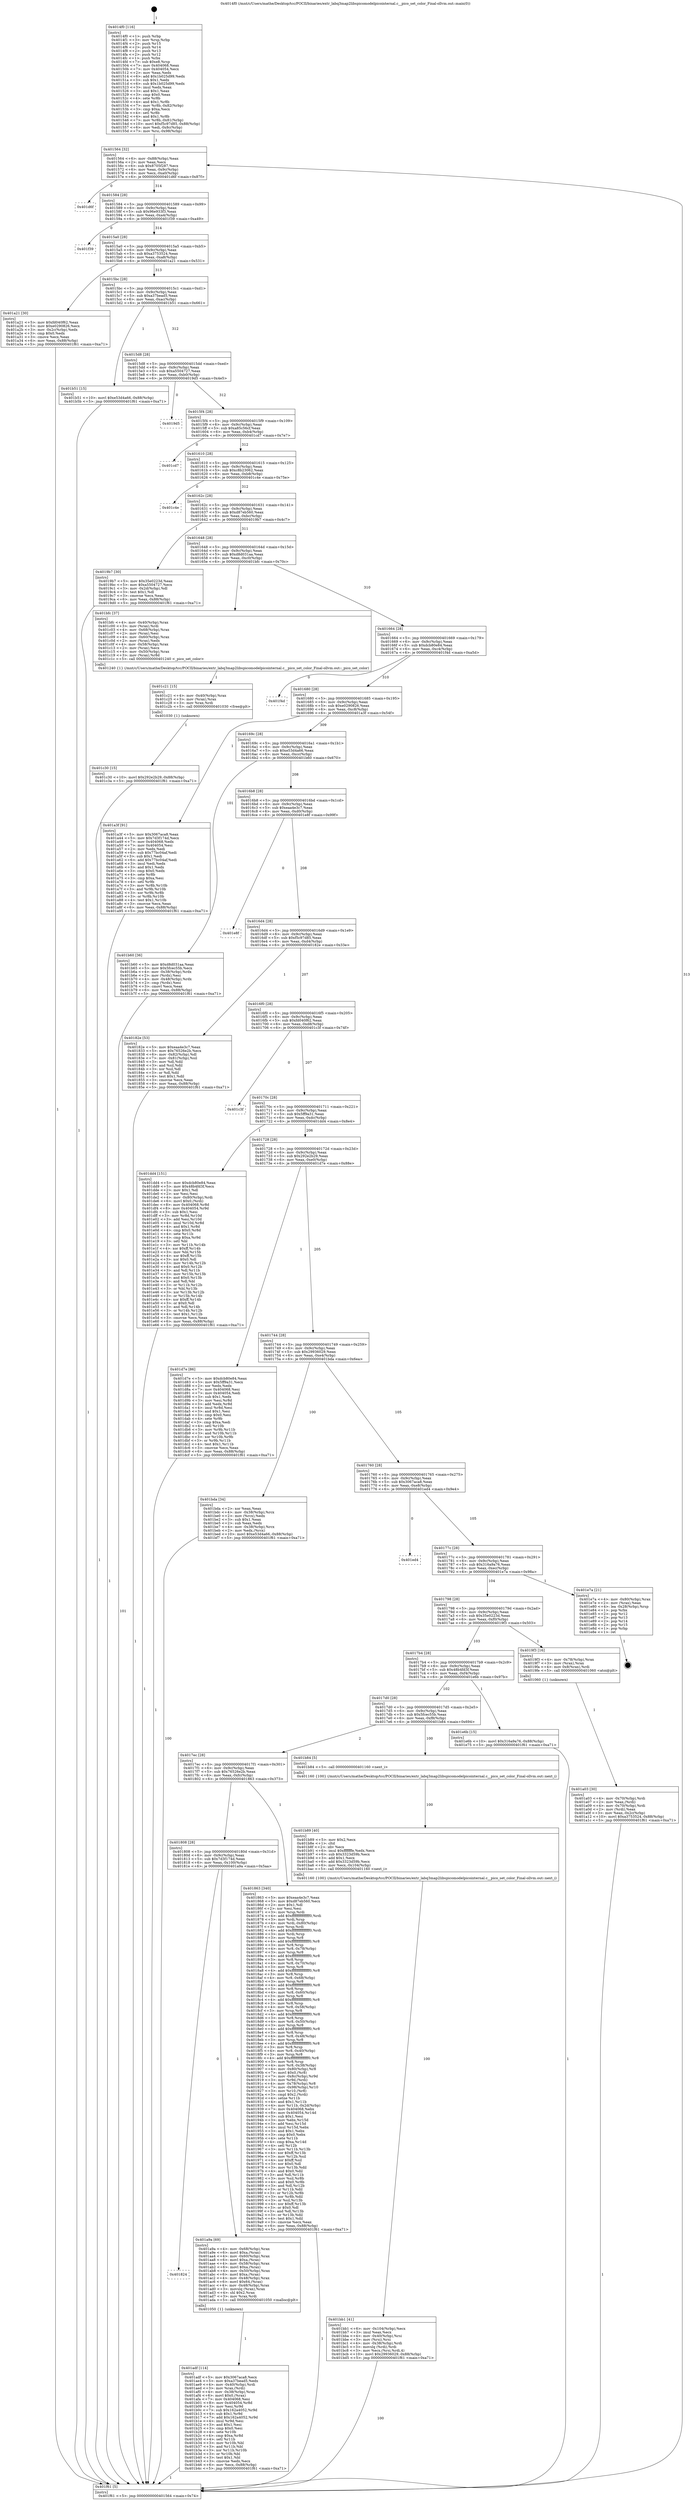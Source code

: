 digraph "0x4014f0" {
  label = "0x4014f0 (/mnt/c/Users/mathe/Desktop/tcc/POCII/binaries/extr_labq3map2libspicomodelpicointernal.c__pico_set_color_Final-ollvm.out::main(0))"
  labelloc = "t"
  node[shape=record]

  Entry [label="",width=0.3,height=0.3,shape=circle,fillcolor=black,style=filled]
  "0x401564" [label="{
     0x401564 [32]\l
     | [instrs]\l
     &nbsp;&nbsp;0x401564 \<+6\>: mov -0x88(%rbp),%eax\l
     &nbsp;&nbsp;0x40156a \<+2\>: mov %eax,%ecx\l
     &nbsp;&nbsp;0x40156c \<+6\>: sub $0x8705f287,%ecx\l
     &nbsp;&nbsp;0x401572 \<+6\>: mov %eax,-0x9c(%rbp)\l
     &nbsp;&nbsp;0x401578 \<+6\>: mov %ecx,-0xa0(%rbp)\l
     &nbsp;&nbsp;0x40157e \<+6\>: je 0000000000401d6f \<main+0x87f\>\l
  }"]
  "0x401d6f" [label="{
     0x401d6f\l
  }", style=dashed]
  "0x401584" [label="{
     0x401584 [28]\l
     | [instrs]\l
     &nbsp;&nbsp;0x401584 \<+5\>: jmp 0000000000401589 \<main+0x99\>\l
     &nbsp;&nbsp;0x401589 \<+6\>: mov -0x9c(%rbp),%eax\l
     &nbsp;&nbsp;0x40158f \<+5\>: sub $0x96e933f3,%eax\l
     &nbsp;&nbsp;0x401594 \<+6\>: mov %eax,-0xa4(%rbp)\l
     &nbsp;&nbsp;0x40159a \<+6\>: je 0000000000401f39 \<main+0xa49\>\l
  }"]
  Exit [label="",width=0.3,height=0.3,shape=circle,fillcolor=black,style=filled,peripheries=2]
  "0x401f39" [label="{
     0x401f39\l
  }", style=dashed]
  "0x4015a0" [label="{
     0x4015a0 [28]\l
     | [instrs]\l
     &nbsp;&nbsp;0x4015a0 \<+5\>: jmp 00000000004015a5 \<main+0xb5\>\l
     &nbsp;&nbsp;0x4015a5 \<+6\>: mov -0x9c(%rbp),%eax\l
     &nbsp;&nbsp;0x4015ab \<+5\>: sub $0xa3753524,%eax\l
     &nbsp;&nbsp;0x4015b0 \<+6\>: mov %eax,-0xa8(%rbp)\l
     &nbsp;&nbsp;0x4015b6 \<+6\>: je 0000000000401a21 \<main+0x531\>\l
  }"]
  "0x401c30" [label="{
     0x401c30 [15]\l
     | [instrs]\l
     &nbsp;&nbsp;0x401c30 \<+10\>: movl $0x292e2b29,-0x88(%rbp)\l
     &nbsp;&nbsp;0x401c3a \<+5\>: jmp 0000000000401f61 \<main+0xa71\>\l
  }"]
  "0x401a21" [label="{
     0x401a21 [30]\l
     | [instrs]\l
     &nbsp;&nbsp;0x401a21 \<+5\>: mov $0xfd040f62,%eax\l
     &nbsp;&nbsp;0x401a26 \<+5\>: mov $0xe0290826,%ecx\l
     &nbsp;&nbsp;0x401a2b \<+3\>: mov -0x2c(%rbp),%edx\l
     &nbsp;&nbsp;0x401a2e \<+3\>: cmp $0x0,%edx\l
     &nbsp;&nbsp;0x401a31 \<+3\>: cmove %ecx,%eax\l
     &nbsp;&nbsp;0x401a34 \<+6\>: mov %eax,-0x88(%rbp)\l
     &nbsp;&nbsp;0x401a3a \<+5\>: jmp 0000000000401f61 \<main+0xa71\>\l
  }"]
  "0x4015bc" [label="{
     0x4015bc [28]\l
     | [instrs]\l
     &nbsp;&nbsp;0x4015bc \<+5\>: jmp 00000000004015c1 \<main+0xd1\>\l
     &nbsp;&nbsp;0x4015c1 \<+6\>: mov -0x9c(%rbp),%eax\l
     &nbsp;&nbsp;0x4015c7 \<+5\>: sub $0xa37bead5,%eax\l
     &nbsp;&nbsp;0x4015cc \<+6\>: mov %eax,-0xac(%rbp)\l
     &nbsp;&nbsp;0x4015d2 \<+6\>: je 0000000000401b51 \<main+0x661\>\l
  }"]
  "0x401c21" [label="{
     0x401c21 [15]\l
     | [instrs]\l
     &nbsp;&nbsp;0x401c21 \<+4\>: mov -0x40(%rbp),%rax\l
     &nbsp;&nbsp;0x401c25 \<+3\>: mov (%rax),%rax\l
     &nbsp;&nbsp;0x401c28 \<+3\>: mov %rax,%rdi\l
     &nbsp;&nbsp;0x401c2b \<+5\>: call 0000000000401030 \<free@plt\>\l
     | [calls]\l
     &nbsp;&nbsp;0x401030 \{1\} (unknown)\l
  }"]
  "0x401b51" [label="{
     0x401b51 [15]\l
     | [instrs]\l
     &nbsp;&nbsp;0x401b51 \<+10\>: movl $0xe53d4a66,-0x88(%rbp)\l
     &nbsp;&nbsp;0x401b5b \<+5\>: jmp 0000000000401f61 \<main+0xa71\>\l
  }"]
  "0x4015d8" [label="{
     0x4015d8 [28]\l
     | [instrs]\l
     &nbsp;&nbsp;0x4015d8 \<+5\>: jmp 00000000004015dd \<main+0xed\>\l
     &nbsp;&nbsp;0x4015dd \<+6\>: mov -0x9c(%rbp),%eax\l
     &nbsp;&nbsp;0x4015e3 \<+5\>: sub $0xa5504727,%eax\l
     &nbsp;&nbsp;0x4015e8 \<+6\>: mov %eax,-0xb0(%rbp)\l
     &nbsp;&nbsp;0x4015ee \<+6\>: je 00000000004019d5 \<main+0x4e5\>\l
  }"]
  "0x401bb1" [label="{
     0x401bb1 [41]\l
     | [instrs]\l
     &nbsp;&nbsp;0x401bb1 \<+6\>: mov -0x104(%rbp),%ecx\l
     &nbsp;&nbsp;0x401bb7 \<+3\>: imul %eax,%ecx\l
     &nbsp;&nbsp;0x401bba \<+4\>: mov -0x40(%rbp),%rsi\l
     &nbsp;&nbsp;0x401bbe \<+3\>: mov (%rsi),%rsi\l
     &nbsp;&nbsp;0x401bc1 \<+4\>: mov -0x38(%rbp),%rdi\l
     &nbsp;&nbsp;0x401bc5 \<+3\>: movslq (%rdi),%rdi\l
     &nbsp;&nbsp;0x401bc8 \<+3\>: mov %ecx,(%rsi,%rdi,4)\l
     &nbsp;&nbsp;0x401bcb \<+10\>: movl $0x29936029,-0x88(%rbp)\l
     &nbsp;&nbsp;0x401bd5 \<+5\>: jmp 0000000000401f61 \<main+0xa71\>\l
  }"]
  "0x4019d5" [label="{
     0x4019d5\l
  }", style=dashed]
  "0x4015f4" [label="{
     0x4015f4 [28]\l
     | [instrs]\l
     &nbsp;&nbsp;0x4015f4 \<+5\>: jmp 00000000004015f9 \<main+0x109\>\l
     &nbsp;&nbsp;0x4015f9 \<+6\>: mov -0x9c(%rbp),%eax\l
     &nbsp;&nbsp;0x4015ff \<+5\>: sub $0xa85c56cf,%eax\l
     &nbsp;&nbsp;0x401604 \<+6\>: mov %eax,-0xb4(%rbp)\l
     &nbsp;&nbsp;0x40160a \<+6\>: je 0000000000401cd7 \<main+0x7e7\>\l
  }"]
  "0x401b89" [label="{
     0x401b89 [40]\l
     | [instrs]\l
     &nbsp;&nbsp;0x401b89 \<+5\>: mov $0x2,%ecx\l
     &nbsp;&nbsp;0x401b8e \<+1\>: cltd\l
     &nbsp;&nbsp;0x401b8f \<+2\>: idiv %ecx\l
     &nbsp;&nbsp;0x401b91 \<+6\>: imul $0xfffffffe,%edx,%ecx\l
     &nbsp;&nbsp;0x401b97 \<+6\>: sub $0x3323d59b,%ecx\l
     &nbsp;&nbsp;0x401b9d \<+3\>: add $0x1,%ecx\l
     &nbsp;&nbsp;0x401ba0 \<+6\>: add $0x3323d59b,%ecx\l
     &nbsp;&nbsp;0x401ba6 \<+6\>: mov %ecx,-0x104(%rbp)\l
     &nbsp;&nbsp;0x401bac \<+5\>: call 0000000000401160 \<next_i\>\l
     | [calls]\l
     &nbsp;&nbsp;0x401160 \{100\} (/mnt/c/Users/mathe/Desktop/tcc/POCII/binaries/extr_labq3map2libspicomodelpicointernal.c__pico_set_color_Final-ollvm.out::next_i)\l
  }"]
  "0x401cd7" [label="{
     0x401cd7\l
  }", style=dashed]
  "0x401610" [label="{
     0x401610 [28]\l
     | [instrs]\l
     &nbsp;&nbsp;0x401610 \<+5\>: jmp 0000000000401615 \<main+0x125\>\l
     &nbsp;&nbsp;0x401615 \<+6\>: mov -0x9c(%rbp),%eax\l
     &nbsp;&nbsp;0x40161b \<+5\>: sub $0xc8b23062,%eax\l
     &nbsp;&nbsp;0x401620 \<+6\>: mov %eax,-0xb8(%rbp)\l
     &nbsp;&nbsp;0x401626 \<+6\>: je 0000000000401c4e \<main+0x75e\>\l
  }"]
  "0x401adf" [label="{
     0x401adf [114]\l
     | [instrs]\l
     &nbsp;&nbsp;0x401adf \<+5\>: mov $0x3067aca8,%ecx\l
     &nbsp;&nbsp;0x401ae4 \<+5\>: mov $0xa37bead5,%edx\l
     &nbsp;&nbsp;0x401ae9 \<+4\>: mov -0x40(%rbp),%rdi\l
     &nbsp;&nbsp;0x401aed \<+3\>: mov %rax,(%rdi)\l
     &nbsp;&nbsp;0x401af0 \<+4\>: mov -0x38(%rbp),%rax\l
     &nbsp;&nbsp;0x401af4 \<+6\>: movl $0x0,(%rax)\l
     &nbsp;&nbsp;0x401afa \<+7\>: mov 0x404068,%esi\l
     &nbsp;&nbsp;0x401b01 \<+8\>: mov 0x404054,%r8d\l
     &nbsp;&nbsp;0x401b09 \<+3\>: mov %esi,%r9d\l
     &nbsp;&nbsp;0x401b0c \<+7\>: sub $0x162a4052,%r9d\l
     &nbsp;&nbsp;0x401b13 \<+4\>: sub $0x1,%r9d\l
     &nbsp;&nbsp;0x401b17 \<+7\>: add $0x162a4052,%r9d\l
     &nbsp;&nbsp;0x401b1e \<+4\>: imul %r9d,%esi\l
     &nbsp;&nbsp;0x401b22 \<+3\>: and $0x1,%esi\l
     &nbsp;&nbsp;0x401b25 \<+3\>: cmp $0x0,%esi\l
     &nbsp;&nbsp;0x401b28 \<+4\>: sete %r10b\l
     &nbsp;&nbsp;0x401b2c \<+4\>: cmp $0xa,%r8d\l
     &nbsp;&nbsp;0x401b30 \<+4\>: setl %r11b\l
     &nbsp;&nbsp;0x401b34 \<+3\>: mov %r10b,%bl\l
     &nbsp;&nbsp;0x401b37 \<+3\>: and %r11b,%bl\l
     &nbsp;&nbsp;0x401b3a \<+3\>: xor %r11b,%r10b\l
     &nbsp;&nbsp;0x401b3d \<+3\>: or %r10b,%bl\l
     &nbsp;&nbsp;0x401b40 \<+3\>: test $0x1,%bl\l
     &nbsp;&nbsp;0x401b43 \<+3\>: cmovne %edx,%ecx\l
     &nbsp;&nbsp;0x401b46 \<+6\>: mov %ecx,-0x88(%rbp)\l
     &nbsp;&nbsp;0x401b4c \<+5\>: jmp 0000000000401f61 \<main+0xa71\>\l
  }"]
  "0x401c4e" [label="{
     0x401c4e\l
  }", style=dashed]
  "0x40162c" [label="{
     0x40162c [28]\l
     | [instrs]\l
     &nbsp;&nbsp;0x40162c \<+5\>: jmp 0000000000401631 \<main+0x141\>\l
     &nbsp;&nbsp;0x401631 \<+6\>: mov -0x9c(%rbp),%eax\l
     &nbsp;&nbsp;0x401637 \<+5\>: sub $0xd87eb560,%eax\l
     &nbsp;&nbsp;0x40163c \<+6\>: mov %eax,-0xbc(%rbp)\l
     &nbsp;&nbsp;0x401642 \<+6\>: je 00000000004019b7 \<main+0x4c7\>\l
  }"]
  "0x401824" [label="{
     0x401824\l
  }", style=dashed]
  "0x4019b7" [label="{
     0x4019b7 [30]\l
     | [instrs]\l
     &nbsp;&nbsp;0x4019b7 \<+5\>: mov $0x35e0223d,%eax\l
     &nbsp;&nbsp;0x4019bc \<+5\>: mov $0xa5504727,%ecx\l
     &nbsp;&nbsp;0x4019c1 \<+3\>: mov -0x2d(%rbp),%dl\l
     &nbsp;&nbsp;0x4019c4 \<+3\>: test $0x1,%dl\l
     &nbsp;&nbsp;0x4019c7 \<+3\>: cmovne %ecx,%eax\l
     &nbsp;&nbsp;0x4019ca \<+6\>: mov %eax,-0x88(%rbp)\l
     &nbsp;&nbsp;0x4019d0 \<+5\>: jmp 0000000000401f61 \<main+0xa71\>\l
  }"]
  "0x401648" [label="{
     0x401648 [28]\l
     | [instrs]\l
     &nbsp;&nbsp;0x401648 \<+5\>: jmp 000000000040164d \<main+0x15d\>\l
     &nbsp;&nbsp;0x40164d \<+6\>: mov -0x9c(%rbp),%eax\l
     &nbsp;&nbsp;0x401653 \<+5\>: sub $0xd8d031aa,%eax\l
     &nbsp;&nbsp;0x401658 \<+6\>: mov %eax,-0xc0(%rbp)\l
     &nbsp;&nbsp;0x40165e \<+6\>: je 0000000000401bfc \<main+0x70c\>\l
  }"]
  "0x401a9a" [label="{
     0x401a9a [69]\l
     | [instrs]\l
     &nbsp;&nbsp;0x401a9a \<+4\>: mov -0x68(%rbp),%rax\l
     &nbsp;&nbsp;0x401a9e \<+6\>: movl $0xa,(%rax)\l
     &nbsp;&nbsp;0x401aa4 \<+4\>: mov -0x60(%rbp),%rax\l
     &nbsp;&nbsp;0x401aa8 \<+6\>: movl $0xa,(%rax)\l
     &nbsp;&nbsp;0x401aae \<+4\>: mov -0x58(%rbp),%rax\l
     &nbsp;&nbsp;0x401ab2 \<+6\>: movl $0xa,(%rax)\l
     &nbsp;&nbsp;0x401ab8 \<+4\>: mov -0x50(%rbp),%rax\l
     &nbsp;&nbsp;0x401abc \<+6\>: movl $0xa,(%rax)\l
     &nbsp;&nbsp;0x401ac2 \<+4\>: mov -0x48(%rbp),%rax\l
     &nbsp;&nbsp;0x401ac6 \<+6\>: movl $0x64,(%rax)\l
     &nbsp;&nbsp;0x401acc \<+4\>: mov -0x48(%rbp),%rax\l
     &nbsp;&nbsp;0x401ad0 \<+3\>: movslq (%rax),%rax\l
     &nbsp;&nbsp;0x401ad3 \<+4\>: shl $0x2,%rax\l
     &nbsp;&nbsp;0x401ad7 \<+3\>: mov %rax,%rdi\l
     &nbsp;&nbsp;0x401ada \<+5\>: call 0000000000401050 \<malloc@plt\>\l
     | [calls]\l
     &nbsp;&nbsp;0x401050 \{1\} (unknown)\l
  }"]
  "0x401bfc" [label="{
     0x401bfc [37]\l
     | [instrs]\l
     &nbsp;&nbsp;0x401bfc \<+4\>: mov -0x40(%rbp),%rax\l
     &nbsp;&nbsp;0x401c00 \<+3\>: mov (%rax),%rdi\l
     &nbsp;&nbsp;0x401c03 \<+4\>: mov -0x68(%rbp),%rax\l
     &nbsp;&nbsp;0x401c07 \<+2\>: mov (%rax),%esi\l
     &nbsp;&nbsp;0x401c09 \<+4\>: mov -0x60(%rbp),%rax\l
     &nbsp;&nbsp;0x401c0d \<+2\>: mov (%rax),%edx\l
     &nbsp;&nbsp;0x401c0f \<+4\>: mov -0x58(%rbp),%rax\l
     &nbsp;&nbsp;0x401c13 \<+2\>: mov (%rax),%ecx\l
     &nbsp;&nbsp;0x401c15 \<+4\>: mov -0x50(%rbp),%rax\l
     &nbsp;&nbsp;0x401c19 \<+3\>: mov (%rax),%r8d\l
     &nbsp;&nbsp;0x401c1c \<+5\>: call 0000000000401240 \<_pico_set_color\>\l
     | [calls]\l
     &nbsp;&nbsp;0x401240 \{1\} (/mnt/c/Users/mathe/Desktop/tcc/POCII/binaries/extr_labq3map2libspicomodelpicointernal.c__pico_set_color_Final-ollvm.out::_pico_set_color)\l
  }"]
  "0x401664" [label="{
     0x401664 [28]\l
     | [instrs]\l
     &nbsp;&nbsp;0x401664 \<+5\>: jmp 0000000000401669 \<main+0x179\>\l
     &nbsp;&nbsp;0x401669 \<+6\>: mov -0x9c(%rbp),%eax\l
     &nbsp;&nbsp;0x40166f \<+5\>: sub $0xdcb80e84,%eax\l
     &nbsp;&nbsp;0x401674 \<+6\>: mov %eax,-0xc4(%rbp)\l
     &nbsp;&nbsp;0x40167a \<+6\>: je 0000000000401f4d \<main+0xa5d\>\l
  }"]
  "0x401a03" [label="{
     0x401a03 [30]\l
     | [instrs]\l
     &nbsp;&nbsp;0x401a03 \<+4\>: mov -0x70(%rbp),%rdi\l
     &nbsp;&nbsp;0x401a07 \<+2\>: mov %eax,(%rdi)\l
     &nbsp;&nbsp;0x401a09 \<+4\>: mov -0x70(%rbp),%rdi\l
     &nbsp;&nbsp;0x401a0d \<+2\>: mov (%rdi),%eax\l
     &nbsp;&nbsp;0x401a0f \<+3\>: mov %eax,-0x2c(%rbp)\l
     &nbsp;&nbsp;0x401a12 \<+10\>: movl $0xa3753524,-0x88(%rbp)\l
     &nbsp;&nbsp;0x401a1c \<+5\>: jmp 0000000000401f61 \<main+0xa71\>\l
  }"]
  "0x401f4d" [label="{
     0x401f4d\l
  }", style=dashed]
  "0x401680" [label="{
     0x401680 [28]\l
     | [instrs]\l
     &nbsp;&nbsp;0x401680 \<+5\>: jmp 0000000000401685 \<main+0x195\>\l
     &nbsp;&nbsp;0x401685 \<+6\>: mov -0x9c(%rbp),%eax\l
     &nbsp;&nbsp;0x40168b \<+5\>: sub $0xe0290826,%eax\l
     &nbsp;&nbsp;0x401690 \<+6\>: mov %eax,-0xc8(%rbp)\l
     &nbsp;&nbsp;0x401696 \<+6\>: je 0000000000401a3f \<main+0x54f\>\l
  }"]
  "0x401808" [label="{
     0x401808 [28]\l
     | [instrs]\l
     &nbsp;&nbsp;0x401808 \<+5\>: jmp 000000000040180d \<main+0x31d\>\l
     &nbsp;&nbsp;0x40180d \<+6\>: mov -0x9c(%rbp),%eax\l
     &nbsp;&nbsp;0x401813 \<+5\>: sub $0x7d3f174d,%eax\l
     &nbsp;&nbsp;0x401818 \<+6\>: mov %eax,-0x100(%rbp)\l
     &nbsp;&nbsp;0x40181e \<+6\>: je 0000000000401a9a \<main+0x5aa\>\l
  }"]
  "0x401a3f" [label="{
     0x401a3f [91]\l
     | [instrs]\l
     &nbsp;&nbsp;0x401a3f \<+5\>: mov $0x3067aca8,%eax\l
     &nbsp;&nbsp;0x401a44 \<+5\>: mov $0x7d3f174d,%ecx\l
     &nbsp;&nbsp;0x401a49 \<+7\>: mov 0x404068,%edx\l
     &nbsp;&nbsp;0x401a50 \<+7\>: mov 0x404054,%esi\l
     &nbsp;&nbsp;0x401a57 \<+2\>: mov %edx,%edi\l
     &nbsp;&nbsp;0x401a59 \<+6\>: sub $0x77bc04af,%edi\l
     &nbsp;&nbsp;0x401a5f \<+3\>: sub $0x1,%edi\l
     &nbsp;&nbsp;0x401a62 \<+6\>: add $0x77bc04af,%edi\l
     &nbsp;&nbsp;0x401a68 \<+3\>: imul %edi,%edx\l
     &nbsp;&nbsp;0x401a6b \<+3\>: and $0x1,%edx\l
     &nbsp;&nbsp;0x401a6e \<+3\>: cmp $0x0,%edx\l
     &nbsp;&nbsp;0x401a71 \<+4\>: sete %r8b\l
     &nbsp;&nbsp;0x401a75 \<+3\>: cmp $0xa,%esi\l
     &nbsp;&nbsp;0x401a78 \<+4\>: setl %r9b\l
     &nbsp;&nbsp;0x401a7c \<+3\>: mov %r8b,%r10b\l
     &nbsp;&nbsp;0x401a7f \<+3\>: and %r9b,%r10b\l
     &nbsp;&nbsp;0x401a82 \<+3\>: xor %r9b,%r8b\l
     &nbsp;&nbsp;0x401a85 \<+3\>: or %r8b,%r10b\l
     &nbsp;&nbsp;0x401a88 \<+4\>: test $0x1,%r10b\l
     &nbsp;&nbsp;0x401a8c \<+3\>: cmovne %ecx,%eax\l
     &nbsp;&nbsp;0x401a8f \<+6\>: mov %eax,-0x88(%rbp)\l
     &nbsp;&nbsp;0x401a95 \<+5\>: jmp 0000000000401f61 \<main+0xa71\>\l
  }"]
  "0x40169c" [label="{
     0x40169c [28]\l
     | [instrs]\l
     &nbsp;&nbsp;0x40169c \<+5\>: jmp 00000000004016a1 \<main+0x1b1\>\l
     &nbsp;&nbsp;0x4016a1 \<+6\>: mov -0x9c(%rbp),%eax\l
     &nbsp;&nbsp;0x4016a7 \<+5\>: sub $0xe53d4a66,%eax\l
     &nbsp;&nbsp;0x4016ac \<+6\>: mov %eax,-0xcc(%rbp)\l
     &nbsp;&nbsp;0x4016b2 \<+6\>: je 0000000000401b60 \<main+0x670\>\l
  }"]
  "0x401863" [label="{
     0x401863 [340]\l
     | [instrs]\l
     &nbsp;&nbsp;0x401863 \<+5\>: mov $0xeaa4e3c7,%eax\l
     &nbsp;&nbsp;0x401868 \<+5\>: mov $0xd87eb560,%ecx\l
     &nbsp;&nbsp;0x40186d \<+2\>: mov $0x1,%dl\l
     &nbsp;&nbsp;0x40186f \<+2\>: xor %esi,%esi\l
     &nbsp;&nbsp;0x401871 \<+3\>: mov %rsp,%rdi\l
     &nbsp;&nbsp;0x401874 \<+4\>: add $0xfffffffffffffff0,%rdi\l
     &nbsp;&nbsp;0x401878 \<+3\>: mov %rdi,%rsp\l
     &nbsp;&nbsp;0x40187b \<+4\>: mov %rdi,-0x80(%rbp)\l
     &nbsp;&nbsp;0x40187f \<+3\>: mov %rsp,%rdi\l
     &nbsp;&nbsp;0x401882 \<+4\>: add $0xfffffffffffffff0,%rdi\l
     &nbsp;&nbsp;0x401886 \<+3\>: mov %rdi,%rsp\l
     &nbsp;&nbsp;0x401889 \<+3\>: mov %rsp,%r8\l
     &nbsp;&nbsp;0x40188c \<+4\>: add $0xfffffffffffffff0,%r8\l
     &nbsp;&nbsp;0x401890 \<+3\>: mov %r8,%rsp\l
     &nbsp;&nbsp;0x401893 \<+4\>: mov %r8,-0x78(%rbp)\l
     &nbsp;&nbsp;0x401897 \<+3\>: mov %rsp,%r8\l
     &nbsp;&nbsp;0x40189a \<+4\>: add $0xfffffffffffffff0,%r8\l
     &nbsp;&nbsp;0x40189e \<+3\>: mov %r8,%rsp\l
     &nbsp;&nbsp;0x4018a1 \<+4\>: mov %r8,-0x70(%rbp)\l
     &nbsp;&nbsp;0x4018a5 \<+3\>: mov %rsp,%r8\l
     &nbsp;&nbsp;0x4018a8 \<+4\>: add $0xfffffffffffffff0,%r8\l
     &nbsp;&nbsp;0x4018ac \<+3\>: mov %r8,%rsp\l
     &nbsp;&nbsp;0x4018af \<+4\>: mov %r8,-0x68(%rbp)\l
     &nbsp;&nbsp;0x4018b3 \<+3\>: mov %rsp,%r8\l
     &nbsp;&nbsp;0x4018b6 \<+4\>: add $0xfffffffffffffff0,%r8\l
     &nbsp;&nbsp;0x4018ba \<+3\>: mov %r8,%rsp\l
     &nbsp;&nbsp;0x4018bd \<+4\>: mov %r8,-0x60(%rbp)\l
     &nbsp;&nbsp;0x4018c1 \<+3\>: mov %rsp,%r8\l
     &nbsp;&nbsp;0x4018c4 \<+4\>: add $0xfffffffffffffff0,%r8\l
     &nbsp;&nbsp;0x4018c8 \<+3\>: mov %r8,%rsp\l
     &nbsp;&nbsp;0x4018cb \<+4\>: mov %r8,-0x58(%rbp)\l
     &nbsp;&nbsp;0x4018cf \<+3\>: mov %rsp,%r8\l
     &nbsp;&nbsp;0x4018d2 \<+4\>: add $0xfffffffffffffff0,%r8\l
     &nbsp;&nbsp;0x4018d6 \<+3\>: mov %r8,%rsp\l
     &nbsp;&nbsp;0x4018d9 \<+4\>: mov %r8,-0x50(%rbp)\l
     &nbsp;&nbsp;0x4018dd \<+3\>: mov %rsp,%r8\l
     &nbsp;&nbsp;0x4018e0 \<+4\>: add $0xfffffffffffffff0,%r8\l
     &nbsp;&nbsp;0x4018e4 \<+3\>: mov %r8,%rsp\l
     &nbsp;&nbsp;0x4018e7 \<+4\>: mov %r8,-0x48(%rbp)\l
     &nbsp;&nbsp;0x4018eb \<+3\>: mov %rsp,%r8\l
     &nbsp;&nbsp;0x4018ee \<+4\>: add $0xfffffffffffffff0,%r8\l
     &nbsp;&nbsp;0x4018f2 \<+3\>: mov %r8,%rsp\l
     &nbsp;&nbsp;0x4018f5 \<+4\>: mov %r8,-0x40(%rbp)\l
     &nbsp;&nbsp;0x4018f9 \<+3\>: mov %rsp,%r8\l
     &nbsp;&nbsp;0x4018fc \<+4\>: add $0xfffffffffffffff0,%r8\l
     &nbsp;&nbsp;0x401900 \<+3\>: mov %r8,%rsp\l
     &nbsp;&nbsp;0x401903 \<+4\>: mov %r8,-0x38(%rbp)\l
     &nbsp;&nbsp;0x401907 \<+4\>: mov -0x80(%rbp),%r8\l
     &nbsp;&nbsp;0x40190b \<+7\>: movl $0x0,(%r8)\l
     &nbsp;&nbsp;0x401912 \<+7\>: mov -0x8c(%rbp),%r9d\l
     &nbsp;&nbsp;0x401919 \<+3\>: mov %r9d,(%rdi)\l
     &nbsp;&nbsp;0x40191c \<+4\>: mov -0x78(%rbp),%r8\l
     &nbsp;&nbsp;0x401920 \<+7\>: mov -0x98(%rbp),%r10\l
     &nbsp;&nbsp;0x401927 \<+3\>: mov %r10,(%r8)\l
     &nbsp;&nbsp;0x40192a \<+3\>: cmpl $0x2,(%rdi)\l
     &nbsp;&nbsp;0x40192d \<+4\>: setne %r11b\l
     &nbsp;&nbsp;0x401931 \<+4\>: and $0x1,%r11b\l
     &nbsp;&nbsp;0x401935 \<+4\>: mov %r11b,-0x2d(%rbp)\l
     &nbsp;&nbsp;0x401939 \<+7\>: mov 0x404068,%ebx\l
     &nbsp;&nbsp;0x401940 \<+8\>: mov 0x404054,%r14d\l
     &nbsp;&nbsp;0x401948 \<+3\>: sub $0x1,%esi\l
     &nbsp;&nbsp;0x40194b \<+3\>: mov %ebx,%r15d\l
     &nbsp;&nbsp;0x40194e \<+3\>: add %esi,%r15d\l
     &nbsp;&nbsp;0x401951 \<+4\>: imul %r15d,%ebx\l
     &nbsp;&nbsp;0x401955 \<+3\>: and $0x1,%ebx\l
     &nbsp;&nbsp;0x401958 \<+3\>: cmp $0x0,%ebx\l
     &nbsp;&nbsp;0x40195b \<+4\>: sete %r11b\l
     &nbsp;&nbsp;0x40195f \<+4\>: cmp $0xa,%r14d\l
     &nbsp;&nbsp;0x401963 \<+4\>: setl %r12b\l
     &nbsp;&nbsp;0x401967 \<+3\>: mov %r11b,%r13b\l
     &nbsp;&nbsp;0x40196a \<+4\>: xor $0xff,%r13b\l
     &nbsp;&nbsp;0x40196e \<+3\>: mov %r12b,%sil\l
     &nbsp;&nbsp;0x401971 \<+4\>: xor $0xff,%sil\l
     &nbsp;&nbsp;0x401975 \<+3\>: xor $0x0,%dl\l
     &nbsp;&nbsp;0x401978 \<+3\>: mov %r13b,%dil\l
     &nbsp;&nbsp;0x40197b \<+4\>: and $0x0,%dil\l
     &nbsp;&nbsp;0x40197f \<+3\>: and %dl,%r11b\l
     &nbsp;&nbsp;0x401982 \<+3\>: mov %sil,%r8b\l
     &nbsp;&nbsp;0x401985 \<+4\>: and $0x0,%r8b\l
     &nbsp;&nbsp;0x401989 \<+3\>: and %dl,%r12b\l
     &nbsp;&nbsp;0x40198c \<+3\>: or %r11b,%dil\l
     &nbsp;&nbsp;0x40198f \<+3\>: or %r12b,%r8b\l
     &nbsp;&nbsp;0x401992 \<+3\>: xor %r8b,%dil\l
     &nbsp;&nbsp;0x401995 \<+3\>: or %sil,%r13b\l
     &nbsp;&nbsp;0x401998 \<+4\>: xor $0xff,%r13b\l
     &nbsp;&nbsp;0x40199c \<+3\>: or $0x0,%dl\l
     &nbsp;&nbsp;0x40199f \<+3\>: and %dl,%r13b\l
     &nbsp;&nbsp;0x4019a2 \<+3\>: or %r13b,%dil\l
     &nbsp;&nbsp;0x4019a5 \<+4\>: test $0x1,%dil\l
     &nbsp;&nbsp;0x4019a9 \<+3\>: cmovne %ecx,%eax\l
     &nbsp;&nbsp;0x4019ac \<+6\>: mov %eax,-0x88(%rbp)\l
     &nbsp;&nbsp;0x4019b2 \<+5\>: jmp 0000000000401f61 \<main+0xa71\>\l
  }"]
  "0x401b60" [label="{
     0x401b60 [36]\l
     | [instrs]\l
     &nbsp;&nbsp;0x401b60 \<+5\>: mov $0xd8d031aa,%eax\l
     &nbsp;&nbsp;0x401b65 \<+5\>: mov $0x5fcec55b,%ecx\l
     &nbsp;&nbsp;0x401b6a \<+4\>: mov -0x38(%rbp),%rdx\l
     &nbsp;&nbsp;0x401b6e \<+2\>: mov (%rdx),%esi\l
     &nbsp;&nbsp;0x401b70 \<+4\>: mov -0x48(%rbp),%rdx\l
     &nbsp;&nbsp;0x401b74 \<+2\>: cmp (%rdx),%esi\l
     &nbsp;&nbsp;0x401b76 \<+3\>: cmovl %ecx,%eax\l
     &nbsp;&nbsp;0x401b79 \<+6\>: mov %eax,-0x88(%rbp)\l
     &nbsp;&nbsp;0x401b7f \<+5\>: jmp 0000000000401f61 \<main+0xa71\>\l
  }"]
  "0x4016b8" [label="{
     0x4016b8 [28]\l
     | [instrs]\l
     &nbsp;&nbsp;0x4016b8 \<+5\>: jmp 00000000004016bd \<main+0x1cd\>\l
     &nbsp;&nbsp;0x4016bd \<+6\>: mov -0x9c(%rbp),%eax\l
     &nbsp;&nbsp;0x4016c3 \<+5\>: sub $0xeaa4e3c7,%eax\l
     &nbsp;&nbsp;0x4016c8 \<+6\>: mov %eax,-0xd0(%rbp)\l
     &nbsp;&nbsp;0x4016ce \<+6\>: je 0000000000401e8f \<main+0x99f\>\l
  }"]
  "0x4017ec" [label="{
     0x4017ec [28]\l
     | [instrs]\l
     &nbsp;&nbsp;0x4017ec \<+5\>: jmp 00000000004017f1 \<main+0x301\>\l
     &nbsp;&nbsp;0x4017f1 \<+6\>: mov -0x9c(%rbp),%eax\l
     &nbsp;&nbsp;0x4017f7 \<+5\>: sub $0x76526e2b,%eax\l
     &nbsp;&nbsp;0x4017fc \<+6\>: mov %eax,-0xfc(%rbp)\l
     &nbsp;&nbsp;0x401802 \<+6\>: je 0000000000401863 \<main+0x373\>\l
  }"]
  "0x401e8f" [label="{
     0x401e8f\l
  }", style=dashed]
  "0x4016d4" [label="{
     0x4016d4 [28]\l
     | [instrs]\l
     &nbsp;&nbsp;0x4016d4 \<+5\>: jmp 00000000004016d9 \<main+0x1e9\>\l
     &nbsp;&nbsp;0x4016d9 \<+6\>: mov -0x9c(%rbp),%eax\l
     &nbsp;&nbsp;0x4016df \<+5\>: sub $0xf5c97d85,%eax\l
     &nbsp;&nbsp;0x4016e4 \<+6\>: mov %eax,-0xd4(%rbp)\l
     &nbsp;&nbsp;0x4016ea \<+6\>: je 000000000040182e \<main+0x33e\>\l
  }"]
  "0x401b84" [label="{
     0x401b84 [5]\l
     | [instrs]\l
     &nbsp;&nbsp;0x401b84 \<+5\>: call 0000000000401160 \<next_i\>\l
     | [calls]\l
     &nbsp;&nbsp;0x401160 \{100\} (/mnt/c/Users/mathe/Desktop/tcc/POCII/binaries/extr_labq3map2libspicomodelpicointernal.c__pico_set_color_Final-ollvm.out::next_i)\l
  }"]
  "0x40182e" [label="{
     0x40182e [53]\l
     | [instrs]\l
     &nbsp;&nbsp;0x40182e \<+5\>: mov $0xeaa4e3c7,%eax\l
     &nbsp;&nbsp;0x401833 \<+5\>: mov $0x76526e2b,%ecx\l
     &nbsp;&nbsp;0x401838 \<+6\>: mov -0x82(%rbp),%dl\l
     &nbsp;&nbsp;0x40183e \<+7\>: mov -0x81(%rbp),%sil\l
     &nbsp;&nbsp;0x401845 \<+3\>: mov %dl,%dil\l
     &nbsp;&nbsp;0x401848 \<+3\>: and %sil,%dil\l
     &nbsp;&nbsp;0x40184b \<+3\>: xor %sil,%dl\l
     &nbsp;&nbsp;0x40184e \<+3\>: or %dl,%dil\l
     &nbsp;&nbsp;0x401851 \<+4\>: test $0x1,%dil\l
     &nbsp;&nbsp;0x401855 \<+3\>: cmovne %ecx,%eax\l
     &nbsp;&nbsp;0x401858 \<+6\>: mov %eax,-0x88(%rbp)\l
     &nbsp;&nbsp;0x40185e \<+5\>: jmp 0000000000401f61 \<main+0xa71\>\l
  }"]
  "0x4016f0" [label="{
     0x4016f0 [28]\l
     | [instrs]\l
     &nbsp;&nbsp;0x4016f0 \<+5\>: jmp 00000000004016f5 \<main+0x205\>\l
     &nbsp;&nbsp;0x4016f5 \<+6\>: mov -0x9c(%rbp),%eax\l
     &nbsp;&nbsp;0x4016fb \<+5\>: sub $0xfd040f62,%eax\l
     &nbsp;&nbsp;0x401700 \<+6\>: mov %eax,-0xd8(%rbp)\l
     &nbsp;&nbsp;0x401706 \<+6\>: je 0000000000401c3f \<main+0x74f\>\l
  }"]
  "0x401f61" [label="{
     0x401f61 [5]\l
     | [instrs]\l
     &nbsp;&nbsp;0x401f61 \<+5\>: jmp 0000000000401564 \<main+0x74\>\l
  }"]
  "0x4014f0" [label="{
     0x4014f0 [116]\l
     | [instrs]\l
     &nbsp;&nbsp;0x4014f0 \<+1\>: push %rbp\l
     &nbsp;&nbsp;0x4014f1 \<+3\>: mov %rsp,%rbp\l
     &nbsp;&nbsp;0x4014f4 \<+2\>: push %r15\l
     &nbsp;&nbsp;0x4014f6 \<+2\>: push %r14\l
     &nbsp;&nbsp;0x4014f8 \<+2\>: push %r13\l
     &nbsp;&nbsp;0x4014fa \<+2\>: push %r12\l
     &nbsp;&nbsp;0x4014fc \<+1\>: push %rbx\l
     &nbsp;&nbsp;0x4014fd \<+7\>: sub $0xe8,%rsp\l
     &nbsp;&nbsp;0x401504 \<+7\>: mov 0x404068,%eax\l
     &nbsp;&nbsp;0x40150b \<+7\>: mov 0x404054,%ecx\l
     &nbsp;&nbsp;0x401512 \<+2\>: mov %eax,%edx\l
     &nbsp;&nbsp;0x401514 \<+6\>: add $0x1b025d99,%edx\l
     &nbsp;&nbsp;0x40151a \<+3\>: sub $0x1,%edx\l
     &nbsp;&nbsp;0x40151d \<+6\>: sub $0x1b025d99,%edx\l
     &nbsp;&nbsp;0x401523 \<+3\>: imul %edx,%eax\l
     &nbsp;&nbsp;0x401526 \<+3\>: and $0x1,%eax\l
     &nbsp;&nbsp;0x401529 \<+3\>: cmp $0x0,%eax\l
     &nbsp;&nbsp;0x40152c \<+4\>: sete %r8b\l
     &nbsp;&nbsp;0x401530 \<+4\>: and $0x1,%r8b\l
     &nbsp;&nbsp;0x401534 \<+7\>: mov %r8b,-0x82(%rbp)\l
     &nbsp;&nbsp;0x40153b \<+3\>: cmp $0xa,%ecx\l
     &nbsp;&nbsp;0x40153e \<+4\>: setl %r8b\l
     &nbsp;&nbsp;0x401542 \<+4\>: and $0x1,%r8b\l
     &nbsp;&nbsp;0x401546 \<+7\>: mov %r8b,-0x81(%rbp)\l
     &nbsp;&nbsp;0x40154d \<+10\>: movl $0xf5c97d85,-0x88(%rbp)\l
     &nbsp;&nbsp;0x401557 \<+6\>: mov %edi,-0x8c(%rbp)\l
     &nbsp;&nbsp;0x40155d \<+7\>: mov %rsi,-0x98(%rbp)\l
  }"]
  "0x4017d0" [label="{
     0x4017d0 [28]\l
     | [instrs]\l
     &nbsp;&nbsp;0x4017d0 \<+5\>: jmp 00000000004017d5 \<main+0x2e5\>\l
     &nbsp;&nbsp;0x4017d5 \<+6\>: mov -0x9c(%rbp),%eax\l
     &nbsp;&nbsp;0x4017db \<+5\>: sub $0x5fcec55b,%eax\l
     &nbsp;&nbsp;0x4017e0 \<+6\>: mov %eax,-0xf8(%rbp)\l
     &nbsp;&nbsp;0x4017e6 \<+6\>: je 0000000000401b84 \<main+0x694\>\l
  }"]
  "0x401c3f" [label="{
     0x401c3f\l
  }", style=dashed]
  "0x40170c" [label="{
     0x40170c [28]\l
     | [instrs]\l
     &nbsp;&nbsp;0x40170c \<+5\>: jmp 0000000000401711 \<main+0x221\>\l
     &nbsp;&nbsp;0x401711 \<+6\>: mov -0x9c(%rbp),%eax\l
     &nbsp;&nbsp;0x401717 \<+5\>: sub $0x5ff9a31,%eax\l
     &nbsp;&nbsp;0x40171c \<+6\>: mov %eax,-0xdc(%rbp)\l
     &nbsp;&nbsp;0x401722 \<+6\>: je 0000000000401dd4 \<main+0x8e4\>\l
  }"]
  "0x401e6b" [label="{
     0x401e6b [15]\l
     | [instrs]\l
     &nbsp;&nbsp;0x401e6b \<+10\>: movl $0x316a9a76,-0x88(%rbp)\l
     &nbsp;&nbsp;0x401e75 \<+5\>: jmp 0000000000401f61 \<main+0xa71\>\l
  }"]
  "0x401dd4" [label="{
     0x401dd4 [151]\l
     | [instrs]\l
     &nbsp;&nbsp;0x401dd4 \<+5\>: mov $0xdcb80e84,%eax\l
     &nbsp;&nbsp;0x401dd9 \<+5\>: mov $0x48b4fd3f,%ecx\l
     &nbsp;&nbsp;0x401dde \<+2\>: mov $0x1,%dl\l
     &nbsp;&nbsp;0x401de0 \<+2\>: xor %esi,%esi\l
     &nbsp;&nbsp;0x401de2 \<+4\>: mov -0x80(%rbp),%rdi\l
     &nbsp;&nbsp;0x401de6 \<+6\>: movl $0x0,(%rdi)\l
     &nbsp;&nbsp;0x401dec \<+8\>: mov 0x404068,%r8d\l
     &nbsp;&nbsp;0x401df4 \<+8\>: mov 0x404054,%r9d\l
     &nbsp;&nbsp;0x401dfc \<+3\>: sub $0x1,%esi\l
     &nbsp;&nbsp;0x401dff \<+3\>: mov %r8d,%r10d\l
     &nbsp;&nbsp;0x401e02 \<+3\>: add %esi,%r10d\l
     &nbsp;&nbsp;0x401e05 \<+4\>: imul %r10d,%r8d\l
     &nbsp;&nbsp;0x401e09 \<+4\>: and $0x1,%r8d\l
     &nbsp;&nbsp;0x401e0d \<+4\>: cmp $0x0,%r8d\l
     &nbsp;&nbsp;0x401e11 \<+4\>: sete %r11b\l
     &nbsp;&nbsp;0x401e15 \<+4\>: cmp $0xa,%r9d\l
     &nbsp;&nbsp;0x401e19 \<+3\>: setl %bl\l
     &nbsp;&nbsp;0x401e1c \<+3\>: mov %r11b,%r14b\l
     &nbsp;&nbsp;0x401e1f \<+4\>: xor $0xff,%r14b\l
     &nbsp;&nbsp;0x401e23 \<+3\>: mov %bl,%r15b\l
     &nbsp;&nbsp;0x401e26 \<+4\>: xor $0xff,%r15b\l
     &nbsp;&nbsp;0x401e2a \<+3\>: xor $0x0,%dl\l
     &nbsp;&nbsp;0x401e2d \<+3\>: mov %r14b,%r12b\l
     &nbsp;&nbsp;0x401e30 \<+4\>: and $0x0,%r12b\l
     &nbsp;&nbsp;0x401e34 \<+3\>: and %dl,%r11b\l
     &nbsp;&nbsp;0x401e37 \<+3\>: mov %r15b,%r13b\l
     &nbsp;&nbsp;0x401e3a \<+4\>: and $0x0,%r13b\l
     &nbsp;&nbsp;0x401e3e \<+2\>: and %dl,%bl\l
     &nbsp;&nbsp;0x401e40 \<+3\>: or %r11b,%r12b\l
     &nbsp;&nbsp;0x401e43 \<+3\>: or %bl,%r13b\l
     &nbsp;&nbsp;0x401e46 \<+3\>: xor %r13b,%r12b\l
     &nbsp;&nbsp;0x401e49 \<+3\>: or %r15b,%r14b\l
     &nbsp;&nbsp;0x401e4c \<+4\>: xor $0xff,%r14b\l
     &nbsp;&nbsp;0x401e50 \<+3\>: or $0x0,%dl\l
     &nbsp;&nbsp;0x401e53 \<+3\>: and %dl,%r14b\l
     &nbsp;&nbsp;0x401e56 \<+3\>: or %r14b,%r12b\l
     &nbsp;&nbsp;0x401e59 \<+4\>: test $0x1,%r12b\l
     &nbsp;&nbsp;0x401e5d \<+3\>: cmovne %ecx,%eax\l
     &nbsp;&nbsp;0x401e60 \<+6\>: mov %eax,-0x88(%rbp)\l
     &nbsp;&nbsp;0x401e66 \<+5\>: jmp 0000000000401f61 \<main+0xa71\>\l
  }"]
  "0x401728" [label="{
     0x401728 [28]\l
     | [instrs]\l
     &nbsp;&nbsp;0x401728 \<+5\>: jmp 000000000040172d \<main+0x23d\>\l
     &nbsp;&nbsp;0x40172d \<+6\>: mov -0x9c(%rbp),%eax\l
     &nbsp;&nbsp;0x401733 \<+5\>: sub $0x292e2b29,%eax\l
     &nbsp;&nbsp;0x401738 \<+6\>: mov %eax,-0xe0(%rbp)\l
     &nbsp;&nbsp;0x40173e \<+6\>: je 0000000000401d7e \<main+0x88e\>\l
  }"]
  "0x4017b4" [label="{
     0x4017b4 [28]\l
     | [instrs]\l
     &nbsp;&nbsp;0x4017b4 \<+5\>: jmp 00000000004017b9 \<main+0x2c9\>\l
     &nbsp;&nbsp;0x4017b9 \<+6\>: mov -0x9c(%rbp),%eax\l
     &nbsp;&nbsp;0x4017bf \<+5\>: sub $0x48b4fd3f,%eax\l
     &nbsp;&nbsp;0x4017c4 \<+6\>: mov %eax,-0xf4(%rbp)\l
     &nbsp;&nbsp;0x4017ca \<+6\>: je 0000000000401e6b \<main+0x97b\>\l
  }"]
  "0x401d7e" [label="{
     0x401d7e [86]\l
     | [instrs]\l
     &nbsp;&nbsp;0x401d7e \<+5\>: mov $0xdcb80e84,%eax\l
     &nbsp;&nbsp;0x401d83 \<+5\>: mov $0x5ff9a31,%ecx\l
     &nbsp;&nbsp;0x401d88 \<+2\>: xor %edx,%edx\l
     &nbsp;&nbsp;0x401d8a \<+7\>: mov 0x404068,%esi\l
     &nbsp;&nbsp;0x401d91 \<+7\>: mov 0x404054,%edi\l
     &nbsp;&nbsp;0x401d98 \<+3\>: sub $0x1,%edx\l
     &nbsp;&nbsp;0x401d9b \<+3\>: mov %esi,%r8d\l
     &nbsp;&nbsp;0x401d9e \<+3\>: add %edx,%r8d\l
     &nbsp;&nbsp;0x401da1 \<+4\>: imul %r8d,%esi\l
     &nbsp;&nbsp;0x401da5 \<+3\>: and $0x1,%esi\l
     &nbsp;&nbsp;0x401da8 \<+3\>: cmp $0x0,%esi\l
     &nbsp;&nbsp;0x401dab \<+4\>: sete %r9b\l
     &nbsp;&nbsp;0x401daf \<+3\>: cmp $0xa,%edi\l
     &nbsp;&nbsp;0x401db2 \<+4\>: setl %r10b\l
     &nbsp;&nbsp;0x401db6 \<+3\>: mov %r9b,%r11b\l
     &nbsp;&nbsp;0x401db9 \<+3\>: and %r10b,%r11b\l
     &nbsp;&nbsp;0x401dbc \<+3\>: xor %r10b,%r9b\l
     &nbsp;&nbsp;0x401dbf \<+3\>: or %r9b,%r11b\l
     &nbsp;&nbsp;0x401dc2 \<+4\>: test $0x1,%r11b\l
     &nbsp;&nbsp;0x401dc6 \<+3\>: cmovne %ecx,%eax\l
     &nbsp;&nbsp;0x401dc9 \<+6\>: mov %eax,-0x88(%rbp)\l
     &nbsp;&nbsp;0x401dcf \<+5\>: jmp 0000000000401f61 \<main+0xa71\>\l
  }"]
  "0x401744" [label="{
     0x401744 [28]\l
     | [instrs]\l
     &nbsp;&nbsp;0x401744 \<+5\>: jmp 0000000000401749 \<main+0x259\>\l
     &nbsp;&nbsp;0x401749 \<+6\>: mov -0x9c(%rbp),%eax\l
     &nbsp;&nbsp;0x40174f \<+5\>: sub $0x29936029,%eax\l
     &nbsp;&nbsp;0x401754 \<+6\>: mov %eax,-0xe4(%rbp)\l
     &nbsp;&nbsp;0x40175a \<+6\>: je 0000000000401bda \<main+0x6ea\>\l
  }"]
  "0x4019f3" [label="{
     0x4019f3 [16]\l
     | [instrs]\l
     &nbsp;&nbsp;0x4019f3 \<+4\>: mov -0x78(%rbp),%rax\l
     &nbsp;&nbsp;0x4019f7 \<+3\>: mov (%rax),%rax\l
     &nbsp;&nbsp;0x4019fa \<+4\>: mov 0x8(%rax),%rdi\l
     &nbsp;&nbsp;0x4019fe \<+5\>: call 0000000000401060 \<atoi@plt\>\l
     | [calls]\l
     &nbsp;&nbsp;0x401060 \{1\} (unknown)\l
  }"]
  "0x401bda" [label="{
     0x401bda [34]\l
     | [instrs]\l
     &nbsp;&nbsp;0x401bda \<+2\>: xor %eax,%eax\l
     &nbsp;&nbsp;0x401bdc \<+4\>: mov -0x38(%rbp),%rcx\l
     &nbsp;&nbsp;0x401be0 \<+2\>: mov (%rcx),%edx\l
     &nbsp;&nbsp;0x401be2 \<+3\>: sub $0x1,%eax\l
     &nbsp;&nbsp;0x401be5 \<+2\>: sub %eax,%edx\l
     &nbsp;&nbsp;0x401be7 \<+4\>: mov -0x38(%rbp),%rcx\l
     &nbsp;&nbsp;0x401beb \<+2\>: mov %edx,(%rcx)\l
     &nbsp;&nbsp;0x401bed \<+10\>: movl $0xe53d4a66,-0x88(%rbp)\l
     &nbsp;&nbsp;0x401bf7 \<+5\>: jmp 0000000000401f61 \<main+0xa71\>\l
  }"]
  "0x401760" [label="{
     0x401760 [28]\l
     | [instrs]\l
     &nbsp;&nbsp;0x401760 \<+5\>: jmp 0000000000401765 \<main+0x275\>\l
     &nbsp;&nbsp;0x401765 \<+6\>: mov -0x9c(%rbp),%eax\l
     &nbsp;&nbsp;0x40176b \<+5\>: sub $0x3067aca8,%eax\l
     &nbsp;&nbsp;0x401770 \<+6\>: mov %eax,-0xe8(%rbp)\l
     &nbsp;&nbsp;0x401776 \<+6\>: je 0000000000401ed4 \<main+0x9e4\>\l
  }"]
  "0x401798" [label="{
     0x401798 [28]\l
     | [instrs]\l
     &nbsp;&nbsp;0x401798 \<+5\>: jmp 000000000040179d \<main+0x2ad\>\l
     &nbsp;&nbsp;0x40179d \<+6\>: mov -0x9c(%rbp),%eax\l
     &nbsp;&nbsp;0x4017a3 \<+5\>: sub $0x35e0223d,%eax\l
     &nbsp;&nbsp;0x4017a8 \<+6\>: mov %eax,-0xf0(%rbp)\l
     &nbsp;&nbsp;0x4017ae \<+6\>: je 00000000004019f3 \<main+0x503\>\l
  }"]
  "0x401ed4" [label="{
     0x401ed4\l
  }", style=dashed]
  "0x40177c" [label="{
     0x40177c [28]\l
     | [instrs]\l
     &nbsp;&nbsp;0x40177c \<+5\>: jmp 0000000000401781 \<main+0x291\>\l
     &nbsp;&nbsp;0x401781 \<+6\>: mov -0x9c(%rbp),%eax\l
     &nbsp;&nbsp;0x401787 \<+5\>: sub $0x316a9a76,%eax\l
     &nbsp;&nbsp;0x40178c \<+6\>: mov %eax,-0xec(%rbp)\l
     &nbsp;&nbsp;0x401792 \<+6\>: je 0000000000401e7a \<main+0x98a\>\l
  }"]
  "0x401e7a" [label="{
     0x401e7a [21]\l
     | [instrs]\l
     &nbsp;&nbsp;0x401e7a \<+4\>: mov -0x80(%rbp),%rax\l
     &nbsp;&nbsp;0x401e7e \<+2\>: mov (%rax),%eax\l
     &nbsp;&nbsp;0x401e80 \<+4\>: lea -0x28(%rbp),%rsp\l
     &nbsp;&nbsp;0x401e84 \<+1\>: pop %rbx\l
     &nbsp;&nbsp;0x401e85 \<+2\>: pop %r12\l
     &nbsp;&nbsp;0x401e87 \<+2\>: pop %r13\l
     &nbsp;&nbsp;0x401e89 \<+2\>: pop %r14\l
     &nbsp;&nbsp;0x401e8b \<+2\>: pop %r15\l
     &nbsp;&nbsp;0x401e8d \<+1\>: pop %rbp\l
     &nbsp;&nbsp;0x401e8e \<+1\>: ret\l
  }"]
  Entry -> "0x4014f0" [label=" 1"]
  "0x401564" -> "0x401d6f" [label=" 0"]
  "0x401564" -> "0x401584" [label=" 314"]
  "0x401e7a" -> Exit [label=" 1"]
  "0x401584" -> "0x401f39" [label=" 0"]
  "0x401584" -> "0x4015a0" [label=" 314"]
  "0x401e6b" -> "0x401f61" [label=" 1"]
  "0x4015a0" -> "0x401a21" [label=" 1"]
  "0x4015a0" -> "0x4015bc" [label=" 313"]
  "0x401dd4" -> "0x401f61" [label=" 1"]
  "0x4015bc" -> "0x401b51" [label=" 1"]
  "0x4015bc" -> "0x4015d8" [label=" 312"]
  "0x401d7e" -> "0x401f61" [label=" 1"]
  "0x4015d8" -> "0x4019d5" [label=" 0"]
  "0x4015d8" -> "0x4015f4" [label=" 312"]
  "0x401c30" -> "0x401f61" [label=" 1"]
  "0x4015f4" -> "0x401cd7" [label=" 0"]
  "0x4015f4" -> "0x401610" [label=" 312"]
  "0x401c21" -> "0x401c30" [label=" 1"]
  "0x401610" -> "0x401c4e" [label=" 0"]
  "0x401610" -> "0x40162c" [label=" 312"]
  "0x401bfc" -> "0x401c21" [label=" 1"]
  "0x40162c" -> "0x4019b7" [label=" 1"]
  "0x40162c" -> "0x401648" [label=" 311"]
  "0x401bda" -> "0x401f61" [label=" 100"]
  "0x401648" -> "0x401bfc" [label=" 1"]
  "0x401648" -> "0x401664" [label=" 310"]
  "0x401bb1" -> "0x401f61" [label=" 100"]
  "0x401664" -> "0x401f4d" [label=" 0"]
  "0x401664" -> "0x401680" [label=" 310"]
  "0x401b84" -> "0x401b89" [label=" 100"]
  "0x401680" -> "0x401a3f" [label=" 1"]
  "0x401680" -> "0x40169c" [label=" 309"]
  "0x401b51" -> "0x401f61" [label=" 1"]
  "0x40169c" -> "0x401b60" [label=" 101"]
  "0x40169c" -> "0x4016b8" [label=" 208"]
  "0x401adf" -> "0x401f61" [label=" 1"]
  "0x4016b8" -> "0x401e8f" [label=" 0"]
  "0x4016b8" -> "0x4016d4" [label=" 208"]
  "0x401808" -> "0x401824" [label=" 0"]
  "0x4016d4" -> "0x40182e" [label=" 1"]
  "0x4016d4" -> "0x4016f0" [label=" 207"]
  "0x40182e" -> "0x401f61" [label=" 1"]
  "0x4014f0" -> "0x401564" [label=" 1"]
  "0x401f61" -> "0x401564" [label=" 313"]
  "0x401808" -> "0x401a9a" [label=" 1"]
  "0x4016f0" -> "0x401c3f" [label=" 0"]
  "0x4016f0" -> "0x40170c" [label=" 207"]
  "0x401a3f" -> "0x401f61" [label=" 1"]
  "0x40170c" -> "0x401dd4" [label=" 1"]
  "0x40170c" -> "0x401728" [label=" 206"]
  "0x401a21" -> "0x401f61" [label=" 1"]
  "0x401728" -> "0x401d7e" [label=" 1"]
  "0x401728" -> "0x401744" [label=" 205"]
  "0x4019f3" -> "0x401a03" [label=" 1"]
  "0x401744" -> "0x401bda" [label=" 100"]
  "0x401744" -> "0x401760" [label=" 105"]
  "0x4019b7" -> "0x401f61" [label=" 1"]
  "0x401760" -> "0x401ed4" [label=" 0"]
  "0x401760" -> "0x40177c" [label=" 105"]
  "0x401b60" -> "0x401f61" [label=" 101"]
  "0x40177c" -> "0x401e7a" [label=" 1"]
  "0x40177c" -> "0x401798" [label=" 104"]
  "0x401863" -> "0x401f61" [label=" 1"]
  "0x401798" -> "0x4019f3" [label=" 1"]
  "0x401798" -> "0x4017b4" [label=" 103"]
  "0x401a03" -> "0x401f61" [label=" 1"]
  "0x4017b4" -> "0x401e6b" [label=" 1"]
  "0x4017b4" -> "0x4017d0" [label=" 102"]
  "0x401b89" -> "0x401bb1" [label=" 100"]
  "0x4017d0" -> "0x401b84" [label=" 100"]
  "0x4017d0" -> "0x4017ec" [label=" 2"]
  "0x401a9a" -> "0x401adf" [label=" 1"]
  "0x4017ec" -> "0x401863" [label=" 1"]
  "0x4017ec" -> "0x401808" [label=" 1"]
}
